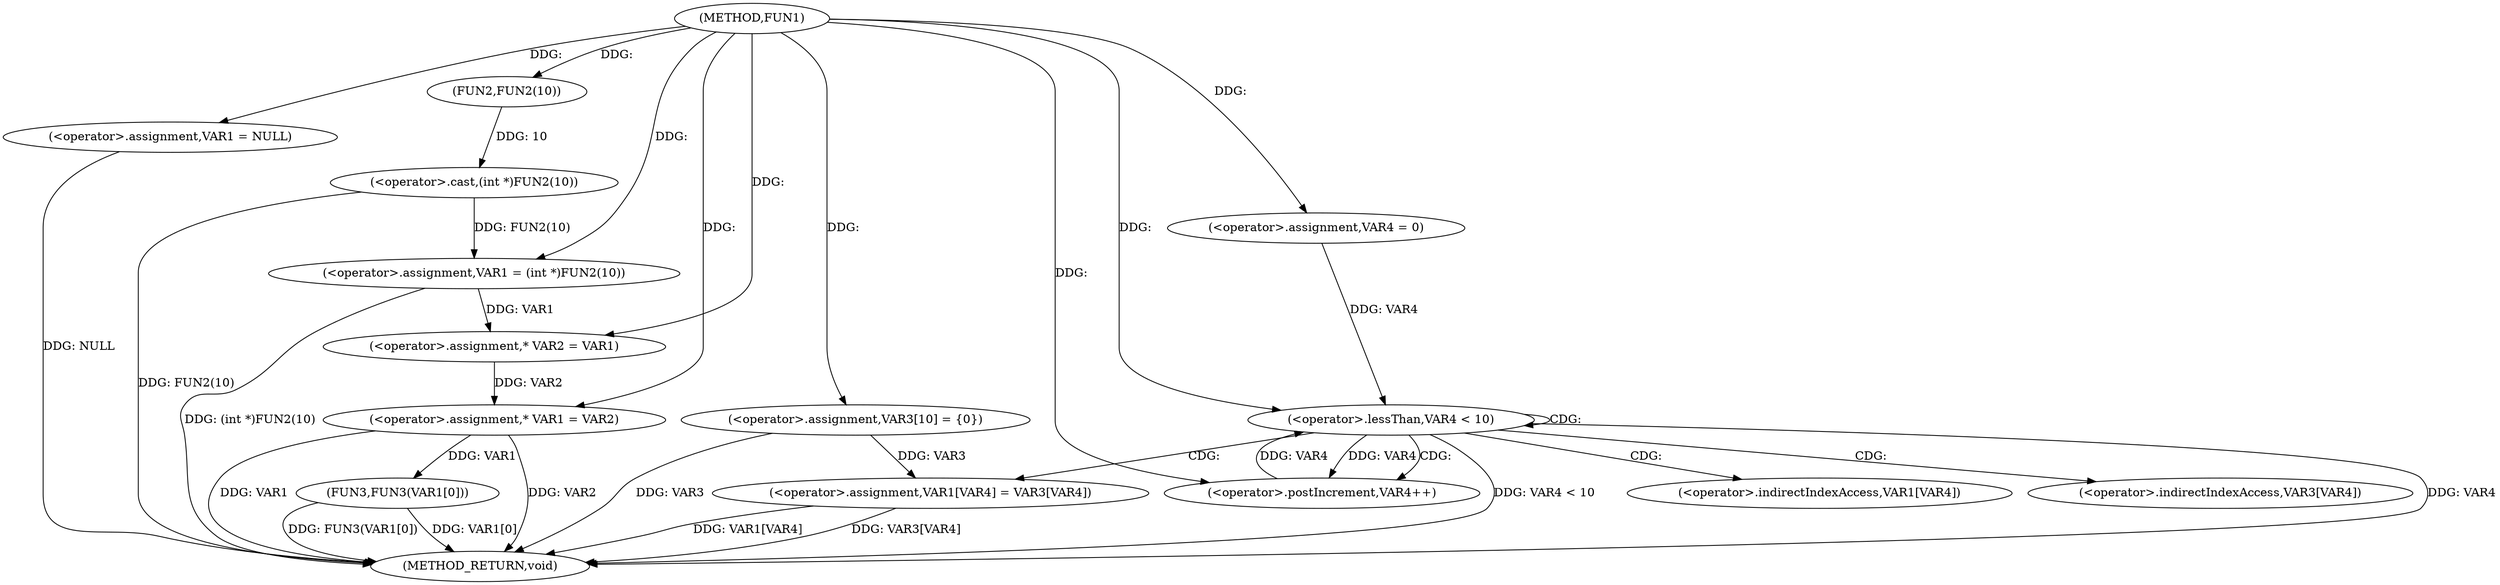 digraph FUN1 {  
"1000100" [label = "(METHOD,FUN1)" ]
"1000147" [label = "(METHOD_RETURN,void)" ]
"1000103" [label = "(<operator>.assignment,VAR1 = NULL)" ]
"1000106" [label = "(<operator>.assignment,VAR1 = (int *)FUN2(10))" ]
"1000108" [label = "(<operator>.cast,(int *)FUN2(10))" ]
"1000110" [label = "(FUN2,FUN2(10))" ]
"1000114" [label = "(<operator>.assignment,* VAR2 = VAR1)" ]
"1000118" [label = "(<operator>.assignment,* VAR1 = VAR2)" ]
"1000123" [label = "(<operator>.assignment,VAR3[10] = {0})" ]
"1000127" [label = "(<operator>.assignment,VAR4 = 0)" ]
"1000130" [label = "(<operator>.lessThan,VAR4 < 10)" ]
"1000133" [label = "(<operator>.postIncrement,VAR4++)" ]
"1000136" [label = "(<operator>.assignment,VAR1[VAR4] = VAR3[VAR4])" ]
"1000143" [label = "(FUN3,FUN3(VAR1[0]))" ]
"1000137" [label = "(<operator>.indirectIndexAccess,VAR1[VAR4])" ]
"1000140" [label = "(<operator>.indirectIndexAccess,VAR3[VAR4])" ]
  "1000130" -> "1000147"  [ label = "DDG: VAR4 < 10"] 
  "1000106" -> "1000147"  [ label = "DDG: (int *)FUN2(10)"] 
  "1000103" -> "1000147"  [ label = "DDG: NULL"] 
  "1000136" -> "1000147"  [ label = "DDG: VAR3[VAR4]"] 
  "1000118" -> "1000147"  [ label = "DDG: VAR1"] 
  "1000143" -> "1000147"  [ label = "DDG: VAR1[0]"] 
  "1000108" -> "1000147"  [ label = "DDG: FUN2(10)"] 
  "1000118" -> "1000147"  [ label = "DDG: VAR2"] 
  "1000143" -> "1000147"  [ label = "DDG: FUN3(VAR1[0])"] 
  "1000136" -> "1000147"  [ label = "DDG: VAR1[VAR4]"] 
  "1000130" -> "1000147"  [ label = "DDG: VAR4"] 
  "1000123" -> "1000147"  [ label = "DDG: VAR3"] 
  "1000100" -> "1000103"  [ label = "DDG: "] 
  "1000108" -> "1000106"  [ label = "DDG: FUN2(10)"] 
  "1000100" -> "1000106"  [ label = "DDG: "] 
  "1000110" -> "1000108"  [ label = "DDG: 10"] 
  "1000100" -> "1000110"  [ label = "DDG: "] 
  "1000106" -> "1000114"  [ label = "DDG: VAR1"] 
  "1000100" -> "1000114"  [ label = "DDG: "] 
  "1000114" -> "1000118"  [ label = "DDG: VAR2"] 
  "1000100" -> "1000118"  [ label = "DDG: "] 
  "1000100" -> "1000123"  [ label = "DDG: "] 
  "1000100" -> "1000127"  [ label = "DDG: "] 
  "1000133" -> "1000130"  [ label = "DDG: VAR4"] 
  "1000127" -> "1000130"  [ label = "DDG: VAR4"] 
  "1000100" -> "1000130"  [ label = "DDG: "] 
  "1000130" -> "1000133"  [ label = "DDG: VAR4"] 
  "1000100" -> "1000133"  [ label = "DDG: "] 
  "1000123" -> "1000136"  [ label = "DDG: VAR3"] 
  "1000118" -> "1000143"  [ label = "DDG: VAR1"] 
  "1000130" -> "1000137"  [ label = "CDG: "] 
  "1000130" -> "1000130"  [ label = "CDG: "] 
  "1000130" -> "1000133"  [ label = "CDG: "] 
  "1000130" -> "1000136"  [ label = "CDG: "] 
  "1000130" -> "1000140"  [ label = "CDG: "] 
}
